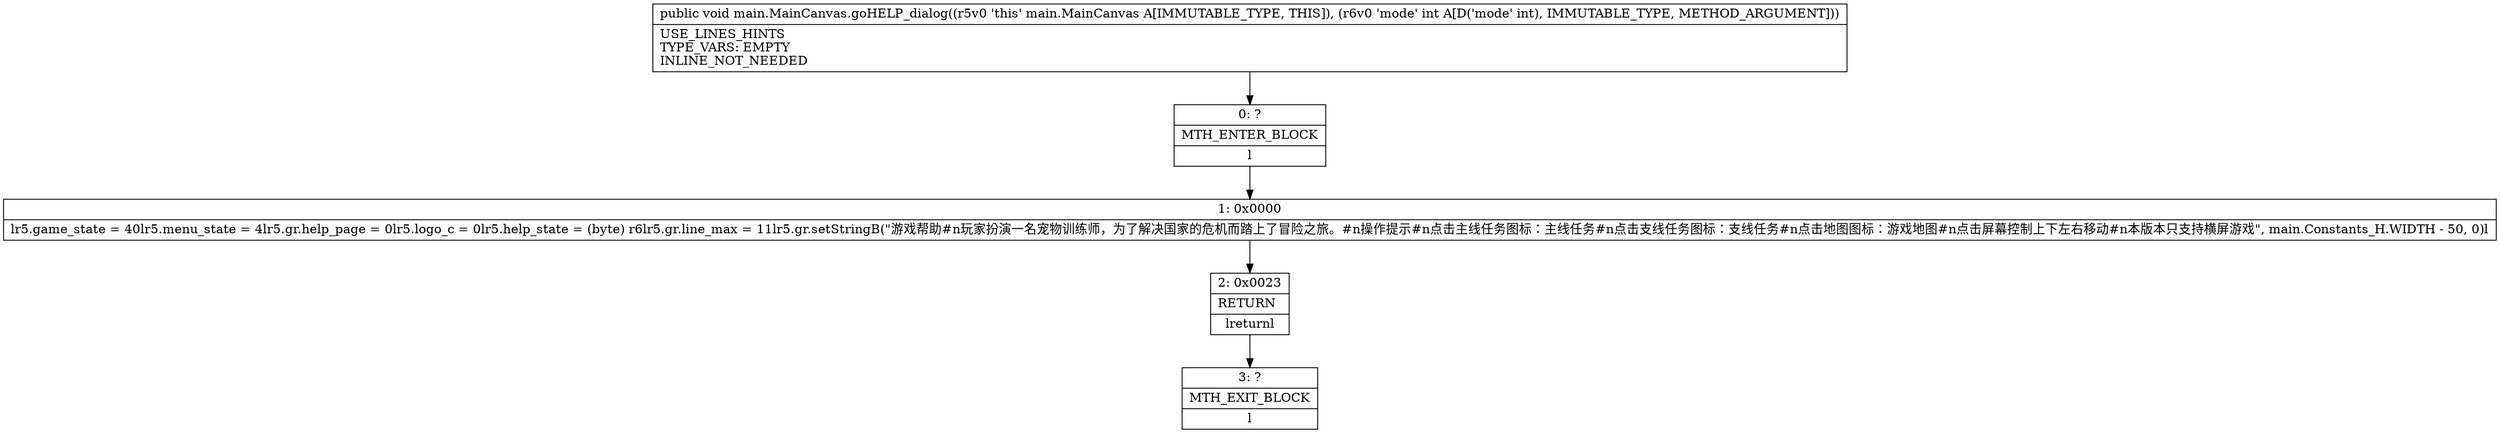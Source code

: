 digraph "CFG formain.MainCanvas.goHELP_dialog(I)V" {
Node_0 [shape=record,label="{0\:\ ?|MTH_ENTER_BLOCK\l|l}"];
Node_1 [shape=record,label="{1\:\ 0x0000|lr5.game_state = 40lr5.menu_state = 4lr5.gr.help_page = 0lr5.logo_c = 0lr5.help_state = (byte) r6lr5.gr.line_max = 11lr5.gr.setStringB(\"游戏帮助#n玩家扮演一名宠物训练师，为了解决国家的危机而踏上了冒险之旅。#n操作提示#n点击主线任务图标：主线任务#n点击支线任务图标：支线任务#n点击地图图标：游戏地图#n点击屏幕控制上下左右移动#n本版本只支持横屏游戏\", main.Constants_H.WIDTH \- 50, 0)l}"];
Node_2 [shape=record,label="{2\:\ 0x0023|RETURN\l|lreturnl}"];
Node_3 [shape=record,label="{3\:\ ?|MTH_EXIT_BLOCK\l|l}"];
MethodNode[shape=record,label="{public void main.MainCanvas.goHELP_dialog((r5v0 'this' main.MainCanvas A[IMMUTABLE_TYPE, THIS]), (r6v0 'mode' int A[D('mode' int), IMMUTABLE_TYPE, METHOD_ARGUMENT]))  | USE_LINES_HINTS\lTYPE_VARS: EMPTY\lINLINE_NOT_NEEDED\l}"];
MethodNode -> Node_0;
Node_0 -> Node_1;
Node_1 -> Node_2;
Node_2 -> Node_3;
}


